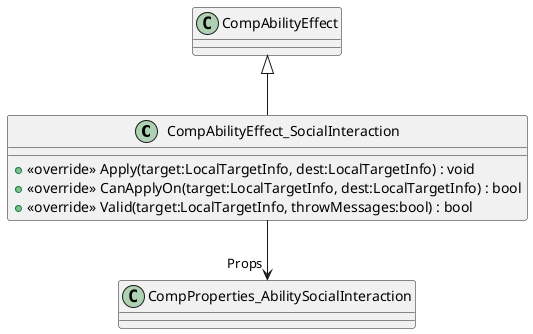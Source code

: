 @startuml
class CompAbilityEffect_SocialInteraction {
    + <<override>> Apply(target:LocalTargetInfo, dest:LocalTargetInfo) : void
    + <<override>> CanApplyOn(target:LocalTargetInfo, dest:LocalTargetInfo) : bool
    + <<override>> Valid(target:LocalTargetInfo, throwMessages:bool) : bool
}
CompAbilityEffect <|-- CompAbilityEffect_SocialInteraction
CompAbilityEffect_SocialInteraction --> "Props" CompProperties_AbilitySocialInteraction
@enduml
